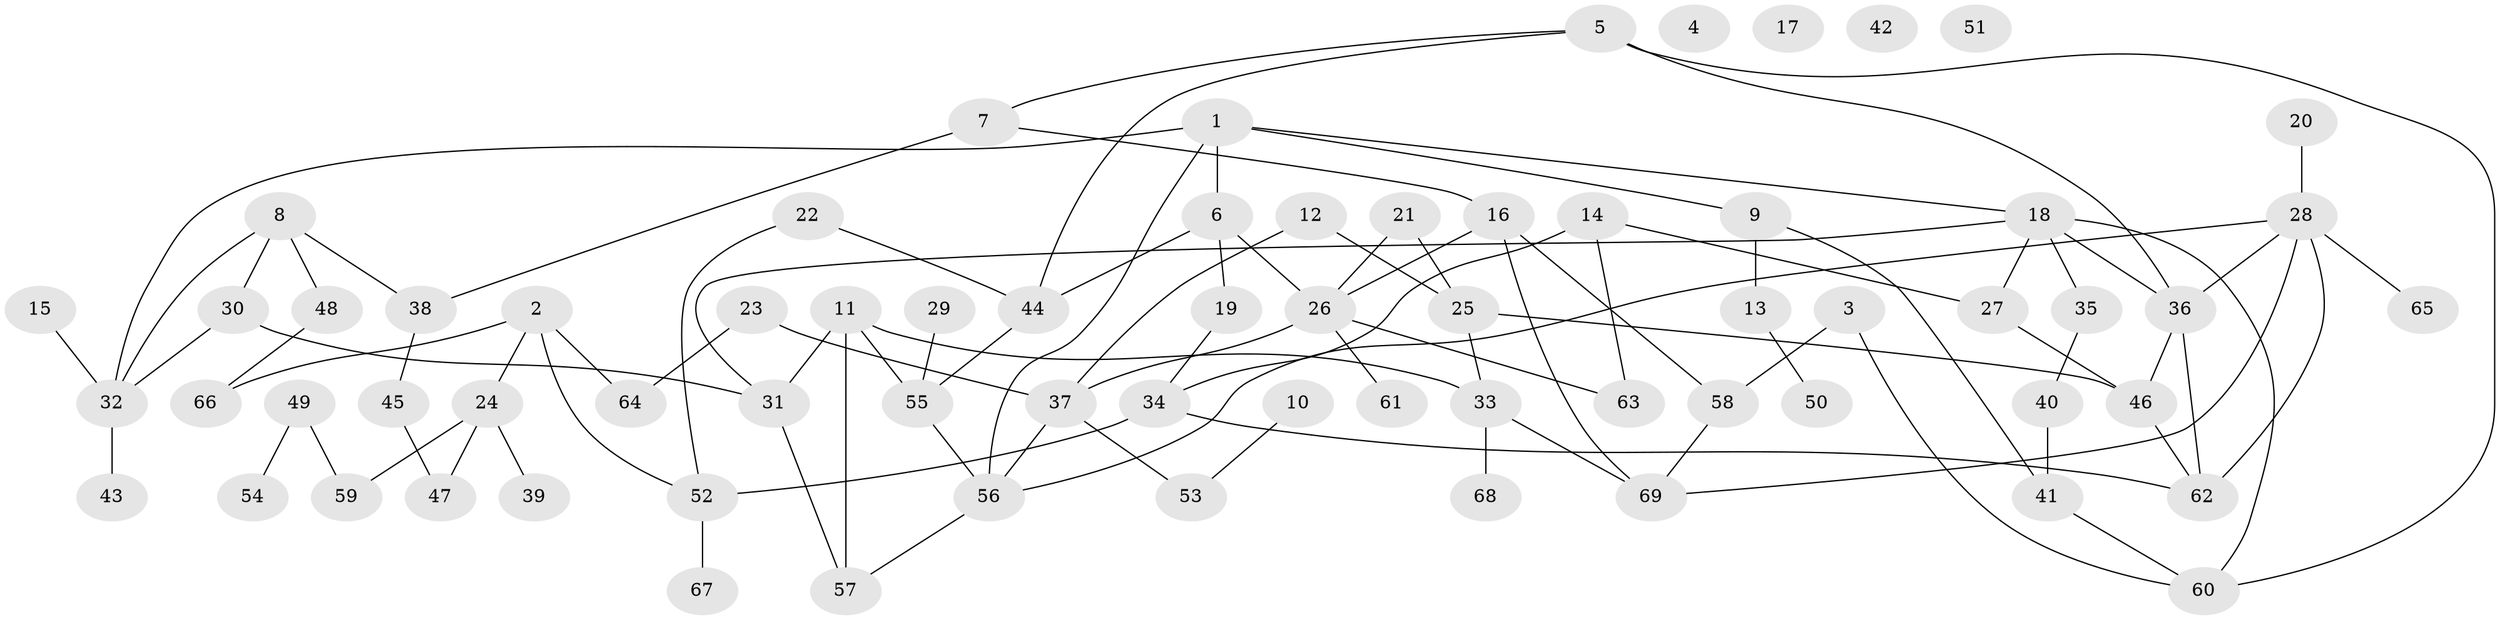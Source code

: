 // coarse degree distribution, {8: 0.043478260869565216, 4: 0.10869565217391304, 2: 0.21739130434782608, 0: 0.08695652173913043, 5: 0.15217391304347827, 3: 0.13043478260869565, 1: 0.1956521739130435, 6: 0.06521739130434782}
// Generated by graph-tools (version 1.1) at 2025/41/03/06/25 10:41:23]
// undirected, 69 vertices, 95 edges
graph export_dot {
graph [start="1"]
  node [color=gray90,style=filled];
  1;
  2;
  3;
  4;
  5;
  6;
  7;
  8;
  9;
  10;
  11;
  12;
  13;
  14;
  15;
  16;
  17;
  18;
  19;
  20;
  21;
  22;
  23;
  24;
  25;
  26;
  27;
  28;
  29;
  30;
  31;
  32;
  33;
  34;
  35;
  36;
  37;
  38;
  39;
  40;
  41;
  42;
  43;
  44;
  45;
  46;
  47;
  48;
  49;
  50;
  51;
  52;
  53;
  54;
  55;
  56;
  57;
  58;
  59;
  60;
  61;
  62;
  63;
  64;
  65;
  66;
  67;
  68;
  69;
  1 -- 6;
  1 -- 9;
  1 -- 18;
  1 -- 32;
  1 -- 56;
  2 -- 24;
  2 -- 52;
  2 -- 64;
  2 -- 66;
  3 -- 58;
  3 -- 60;
  5 -- 7;
  5 -- 36;
  5 -- 44;
  5 -- 60;
  6 -- 19;
  6 -- 26;
  6 -- 44;
  7 -- 16;
  7 -- 38;
  8 -- 30;
  8 -- 32;
  8 -- 38;
  8 -- 48;
  9 -- 13;
  9 -- 41;
  10 -- 53;
  11 -- 31;
  11 -- 33;
  11 -- 55;
  11 -- 57;
  12 -- 25;
  12 -- 37;
  13 -- 50;
  14 -- 27;
  14 -- 34;
  14 -- 63;
  15 -- 32;
  16 -- 26;
  16 -- 58;
  16 -- 69;
  18 -- 27;
  18 -- 31;
  18 -- 35;
  18 -- 36;
  18 -- 60;
  19 -- 34;
  20 -- 28;
  21 -- 25;
  21 -- 26;
  22 -- 44;
  22 -- 52;
  23 -- 37;
  23 -- 64;
  24 -- 39;
  24 -- 47;
  24 -- 59;
  25 -- 33;
  25 -- 46;
  26 -- 37;
  26 -- 61;
  26 -- 63;
  27 -- 46;
  28 -- 36;
  28 -- 56;
  28 -- 62;
  28 -- 65;
  28 -- 69;
  29 -- 55;
  30 -- 31;
  30 -- 32;
  31 -- 57;
  32 -- 43;
  33 -- 68;
  33 -- 69;
  34 -- 52;
  34 -- 62;
  35 -- 40;
  36 -- 46;
  36 -- 62;
  37 -- 53;
  37 -- 56;
  38 -- 45;
  40 -- 41;
  41 -- 60;
  44 -- 55;
  45 -- 47;
  46 -- 62;
  48 -- 66;
  49 -- 54;
  49 -- 59;
  52 -- 67;
  55 -- 56;
  56 -- 57;
  58 -- 69;
}
